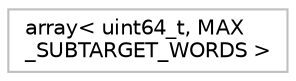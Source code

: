 digraph "Graphical Class Hierarchy"
{
 // LATEX_PDF_SIZE
  bgcolor="transparent";
  edge [fontname="Helvetica",fontsize="10",labelfontname="Helvetica",labelfontsize="10"];
  node [fontname="Helvetica",fontsize="10",shape=record];
  rankdir="LR";
  Node0 [label="array\< uint64_t, MAX\l_SUBTARGET_WORDS \>",height=0.2,width=0.4,color="grey75",tooltip=" "];
}
